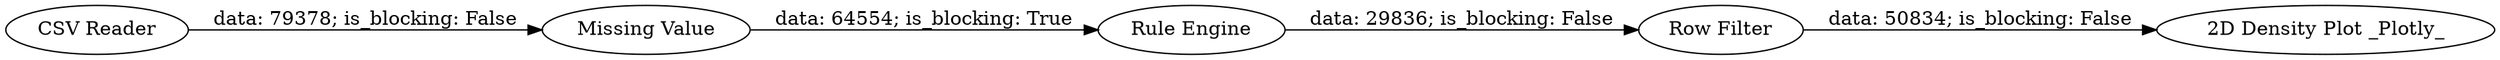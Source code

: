 digraph {
	"-1258408217250185085_8" [label="2D Density Plot _Plotly_"]
	"-1258408217250185085_4" [label="Missing Value"]
	"-1258408217250185085_6" [label="Rule Engine"]
	"-1258408217250185085_5" [label="Row Filter"]
	"-1258408217250185085_2" [label="CSV Reader"]
	"-1258408217250185085_2" -> "-1258408217250185085_4" [label="data: 79378; is_blocking: False"]
	"-1258408217250185085_4" -> "-1258408217250185085_6" [label="data: 64554; is_blocking: True"]
	"-1258408217250185085_6" -> "-1258408217250185085_5" [label="data: 29836; is_blocking: False"]
	"-1258408217250185085_5" -> "-1258408217250185085_8" [label="data: 50834; is_blocking: False"]
	rankdir=LR
}
